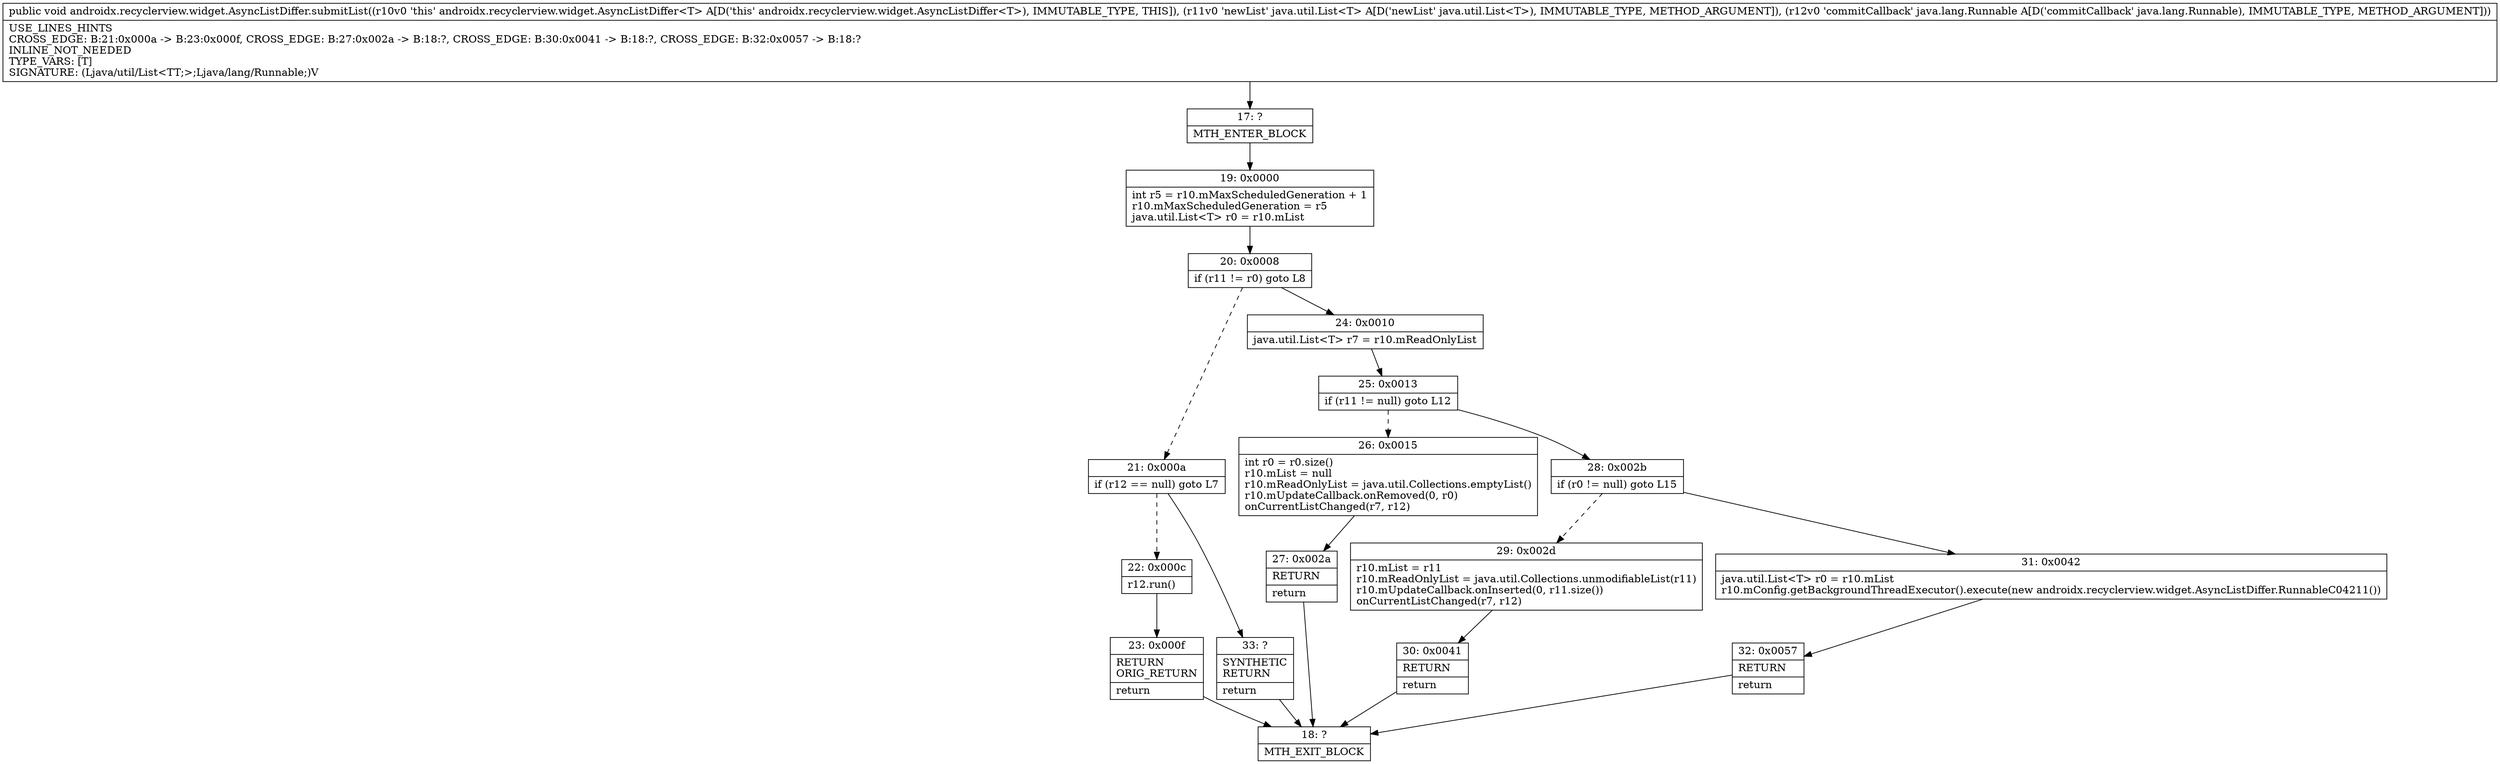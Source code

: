 digraph "CFG forandroidx.recyclerview.widget.AsyncListDiffer.submitList(Ljava\/util\/List;Ljava\/lang\/Runnable;)V" {
Node_17 [shape=record,label="{17\:\ ?|MTH_ENTER_BLOCK\l}"];
Node_19 [shape=record,label="{19\:\ 0x0000|int r5 = r10.mMaxScheduledGeneration + 1\lr10.mMaxScheduledGeneration = r5\ljava.util.List\<T\> r0 = r10.mList\l}"];
Node_20 [shape=record,label="{20\:\ 0x0008|if (r11 != r0) goto L8\l}"];
Node_21 [shape=record,label="{21\:\ 0x000a|if (r12 == null) goto L7\l}"];
Node_22 [shape=record,label="{22\:\ 0x000c|r12.run()\l}"];
Node_23 [shape=record,label="{23\:\ 0x000f|RETURN\lORIG_RETURN\l|return\l}"];
Node_18 [shape=record,label="{18\:\ ?|MTH_EXIT_BLOCK\l}"];
Node_33 [shape=record,label="{33\:\ ?|SYNTHETIC\lRETURN\l|return\l}"];
Node_24 [shape=record,label="{24\:\ 0x0010|java.util.List\<T\> r7 = r10.mReadOnlyList\l}"];
Node_25 [shape=record,label="{25\:\ 0x0013|if (r11 != null) goto L12\l}"];
Node_26 [shape=record,label="{26\:\ 0x0015|int r0 = r0.size()\lr10.mList = null\lr10.mReadOnlyList = java.util.Collections.emptyList()\lr10.mUpdateCallback.onRemoved(0, r0)\lonCurrentListChanged(r7, r12)\l}"];
Node_27 [shape=record,label="{27\:\ 0x002a|RETURN\l|return\l}"];
Node_28 [shape=record,label="{28\:\ 0x002b|if (r0 != null) goto L15\l}"];
Node_29 [shape=record,label="{29\:\ 0x002d|r10.mList = r11\lr10.mReadOnlyList = java.util.Collections.unmodifiableList(r11)\lr10.mUpdateCallback.onInserted(0, r11.size())\lonCurrentListChanged(r7, r12)\l}"];
Node_30 [shape=record,label="{30\:\ 0x0041|RETURN\l|return\l}"];
Node_31 [shape=record,label="{31\:\ 0x0042|java.util.List\<T\> r0 = r10.mList\lr10.mConfig.getBackgroundThreadExecutor().execute(new androidx.recyclerview.widget.AsyncListDiffer.RunnableC04211())\l}"];
Node_32 [shape=record,label="{32\:\ 0x0057|RETURN\l|return\l}"];
MethodNode[shape=record,label="{public void androidx.recyclerview.widget.AsyncListDiffer.submitList((r10v0 'this' androidx.recyclerview.widget.AsyncListDiffer\<T\> A[D('this' androidx.recyclerview.widget.AsyncListDiffer\<T\>), IMMUTABLE_TYPE, THIS]), (r11v0 'newList' java.util.List\<T\> A[D('newList' java.util.List\<T\>), IMMUTABLE_TYPE, METHOD_ARGUMENT]), (r12v0 'commitCallback' java.lang.Runnable A[D('commitCallback' java.lang.Runnable), IMMUTABLE_TYPE, METHOD_ARGUMENT]))  | USE_LINES_HINTS\lCROSS_EDGE: B:21:0x000a \-\> B:23:0x000f, CROSS_EDGE: B:27:0x002a \-\> B:18:?, CROSS_EDGE: B:30:0x0041 \-\> B:18:?, CROSS_EDGE: B:32:0x0057 \-\> B:18:?\lINLINE_NOT_NEEDED\lTYPE_VARS: [T]\lSIGNATURE: (Ljava\/util\/List\<TT;\>;Ljava\/lang\/Runnable;)V\l}"];
MethodNode -> Node_17;Node_17 -> Node_19;
Node_19 -> Node_20;
Node_20 -> Node_21[style=dashed];
Node_20 -> Node_24;
Node_21 -> Node_22[style=dashed];
Node_21 -> Node_33;
Node_22 -> Node_23;
Node_23 -> Node_18;
Node_33 -> Node_18;
Node_24 -> Node_25;
Node_25 -> Node_26[style=dashed];
Node_25 -> Node_28;
Node_26 -> Node_27;
Node_27 -> Node_18;
Node_28 -> Node_29[style=dashed];
Node_28 -> Node_31;
Node_29 -> Node_30;
Node_30 -> Node_18;
Node_31 -> Node_32;
Node_32 -> Node_18;
}

